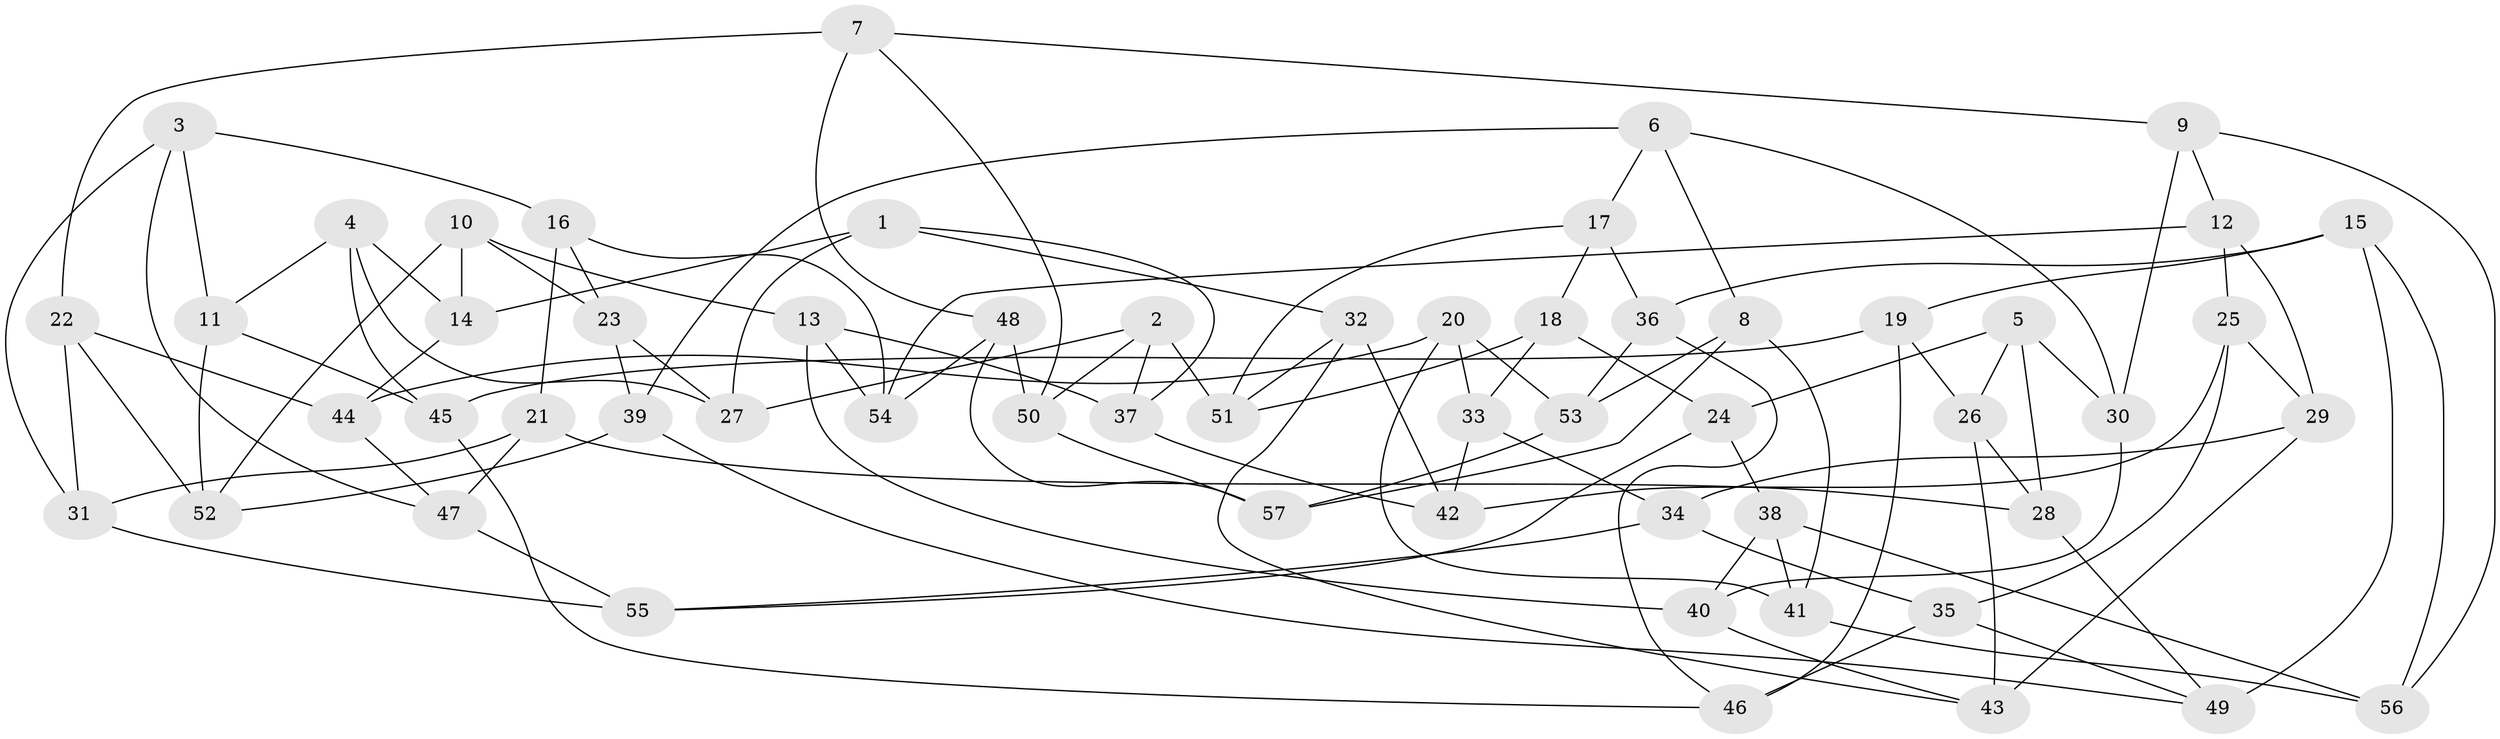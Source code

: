 // Generated by graph-tools (version 1.1) at 2025/02/03/09/25 03:02:55]
// undirected, 57 vertices, 114 edges
graph export_dot {
graph [start="1"]
  node [color=gray90,style=filled];
  1;
  2;
  3;
  4;
  5;
  6;
  7;
  8;
  9;
  10;
  11;
  12;
  13;
  14;
  15;
  16;
  17;
  18;
  19;
  20;
  21;
  22;
  23;
  24;
  25;
  26;
  27;
  28;
  29;
  30;
  31;
  32;
  33;
  34;
  35;
  36;
  37;
  38;
  39;
  40;
  41;
  42;
  43;
  44;
  45;
  46;
  47;
  48;
  49;
  50;
  51;
  52;
  53;
  54;
  55;
  56;
  57;
  1 -- 37;
  1 -- 27;
  1 -- 32;
  1 -- 14;
  2 -- 37;
  2 -- 51;
  2 -- 27;
  2 -- 50;
  3 -- 11;
  3 -- 31;
  3 -- 16;
  3 -- 47;
  4 -- 27;
  4 -- 14;
  4 -- 11;
  4 -- 45;
  5 -- 26;
  5 -- 24;
  5 -- 28;
  5 -- 30;
  6 -- 8;
  6 -- 30;
  6 -- 17;
  6 -- 39;
  7 -- 22;
  7 -- 9;
  7 -- 50;
  7 -- 48;
  8 -- 57;
  8 -- 53;
  8 -- 41;
  9 -- 30;
  9 -- 12;
  9 -- 56;
  10 -- 13;
  10 -- 14;
  10 -- 52;
  10 -- 23;
  11 -- 45;
  11 -- 52;
  12 -- 29;
  12 -- 54;
  12 -- 25;
  13 -- 37;
  13 -- 40;
  13 -- 54;
  14 -- 44;
  15 -- 49;
  15 -- 56;
  15 -- 36;
  15 -- 19;
  16 -- 54;
  16 -- 21;
  16 -- 23;
  17 -- 51;
  17 -- 36;
  17 -- 18;
  18 -- 24;
  18 -- 33;
  18 -- 51;
  19 -- 26;
  19 -- 46;
  19 -- 45;
  20 -- 41;
  20 -- 53;
  20 -- 33;
  20 -- 44;
  21 -- 31;
  21 -- 47;
  21 -- 28;
  22 -- 44;
  22 -- 31;
  22 -- 52;
  23 -- 27;
  23 -- 39;
  24 -- 55;
  24 -- 38;
  25 -- 29;
  25 -- 42;
  25 -- 35;
  26 -- 43;
  26 -- 28;
  28 -- 49;
  29 -- 34;
  29 -- 43;
  30 -- 40;
  31 -- 55;
  32 -- 43;
  32 -- 42;
  32 -- 51;
  33 -- 42;
  33 -- 34;
  34 -- 55;
  34 -- 35;
  35 -- 46;
  35 -- 49;
  36 -- 46;
  36 -- 53;
  37 -- 42;
  38 -- 41;
  38 -- 40;
  38 -- 56;
  39 -- 52;
  39 -- 49;
  40 -- 43;
  41 -- 56;
  44 -- 47;
  45 -- 46;
  47 -- 55;
  48 -- 50;
  48 -- 54;
  48 -- 57;
  50 -- 57;
  53 -- 57;
}
